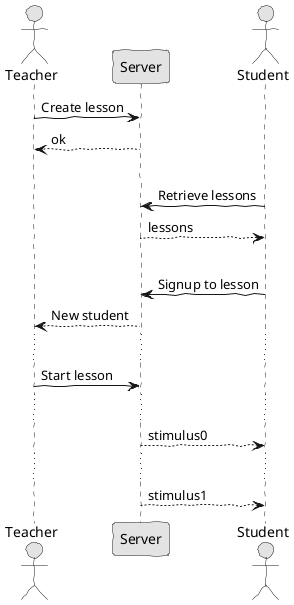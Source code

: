 @startuml
skinparam monochrome true
skinparam handwritten true

actor Teacher

participant Server

actor Student

Teacher -> Server : Create lesson
Server --> Teacher : ok
|||
Student -> Server : Retrieve lessons
Server --> Student : lessons
|||
Student -> Server : Signup to lesson
Server --> Teacher : New student
...
Teacher -> Server : Start lesson
...
Server --> Student : stimulus0
...
Server --> Student : stimulus1
@enduml
